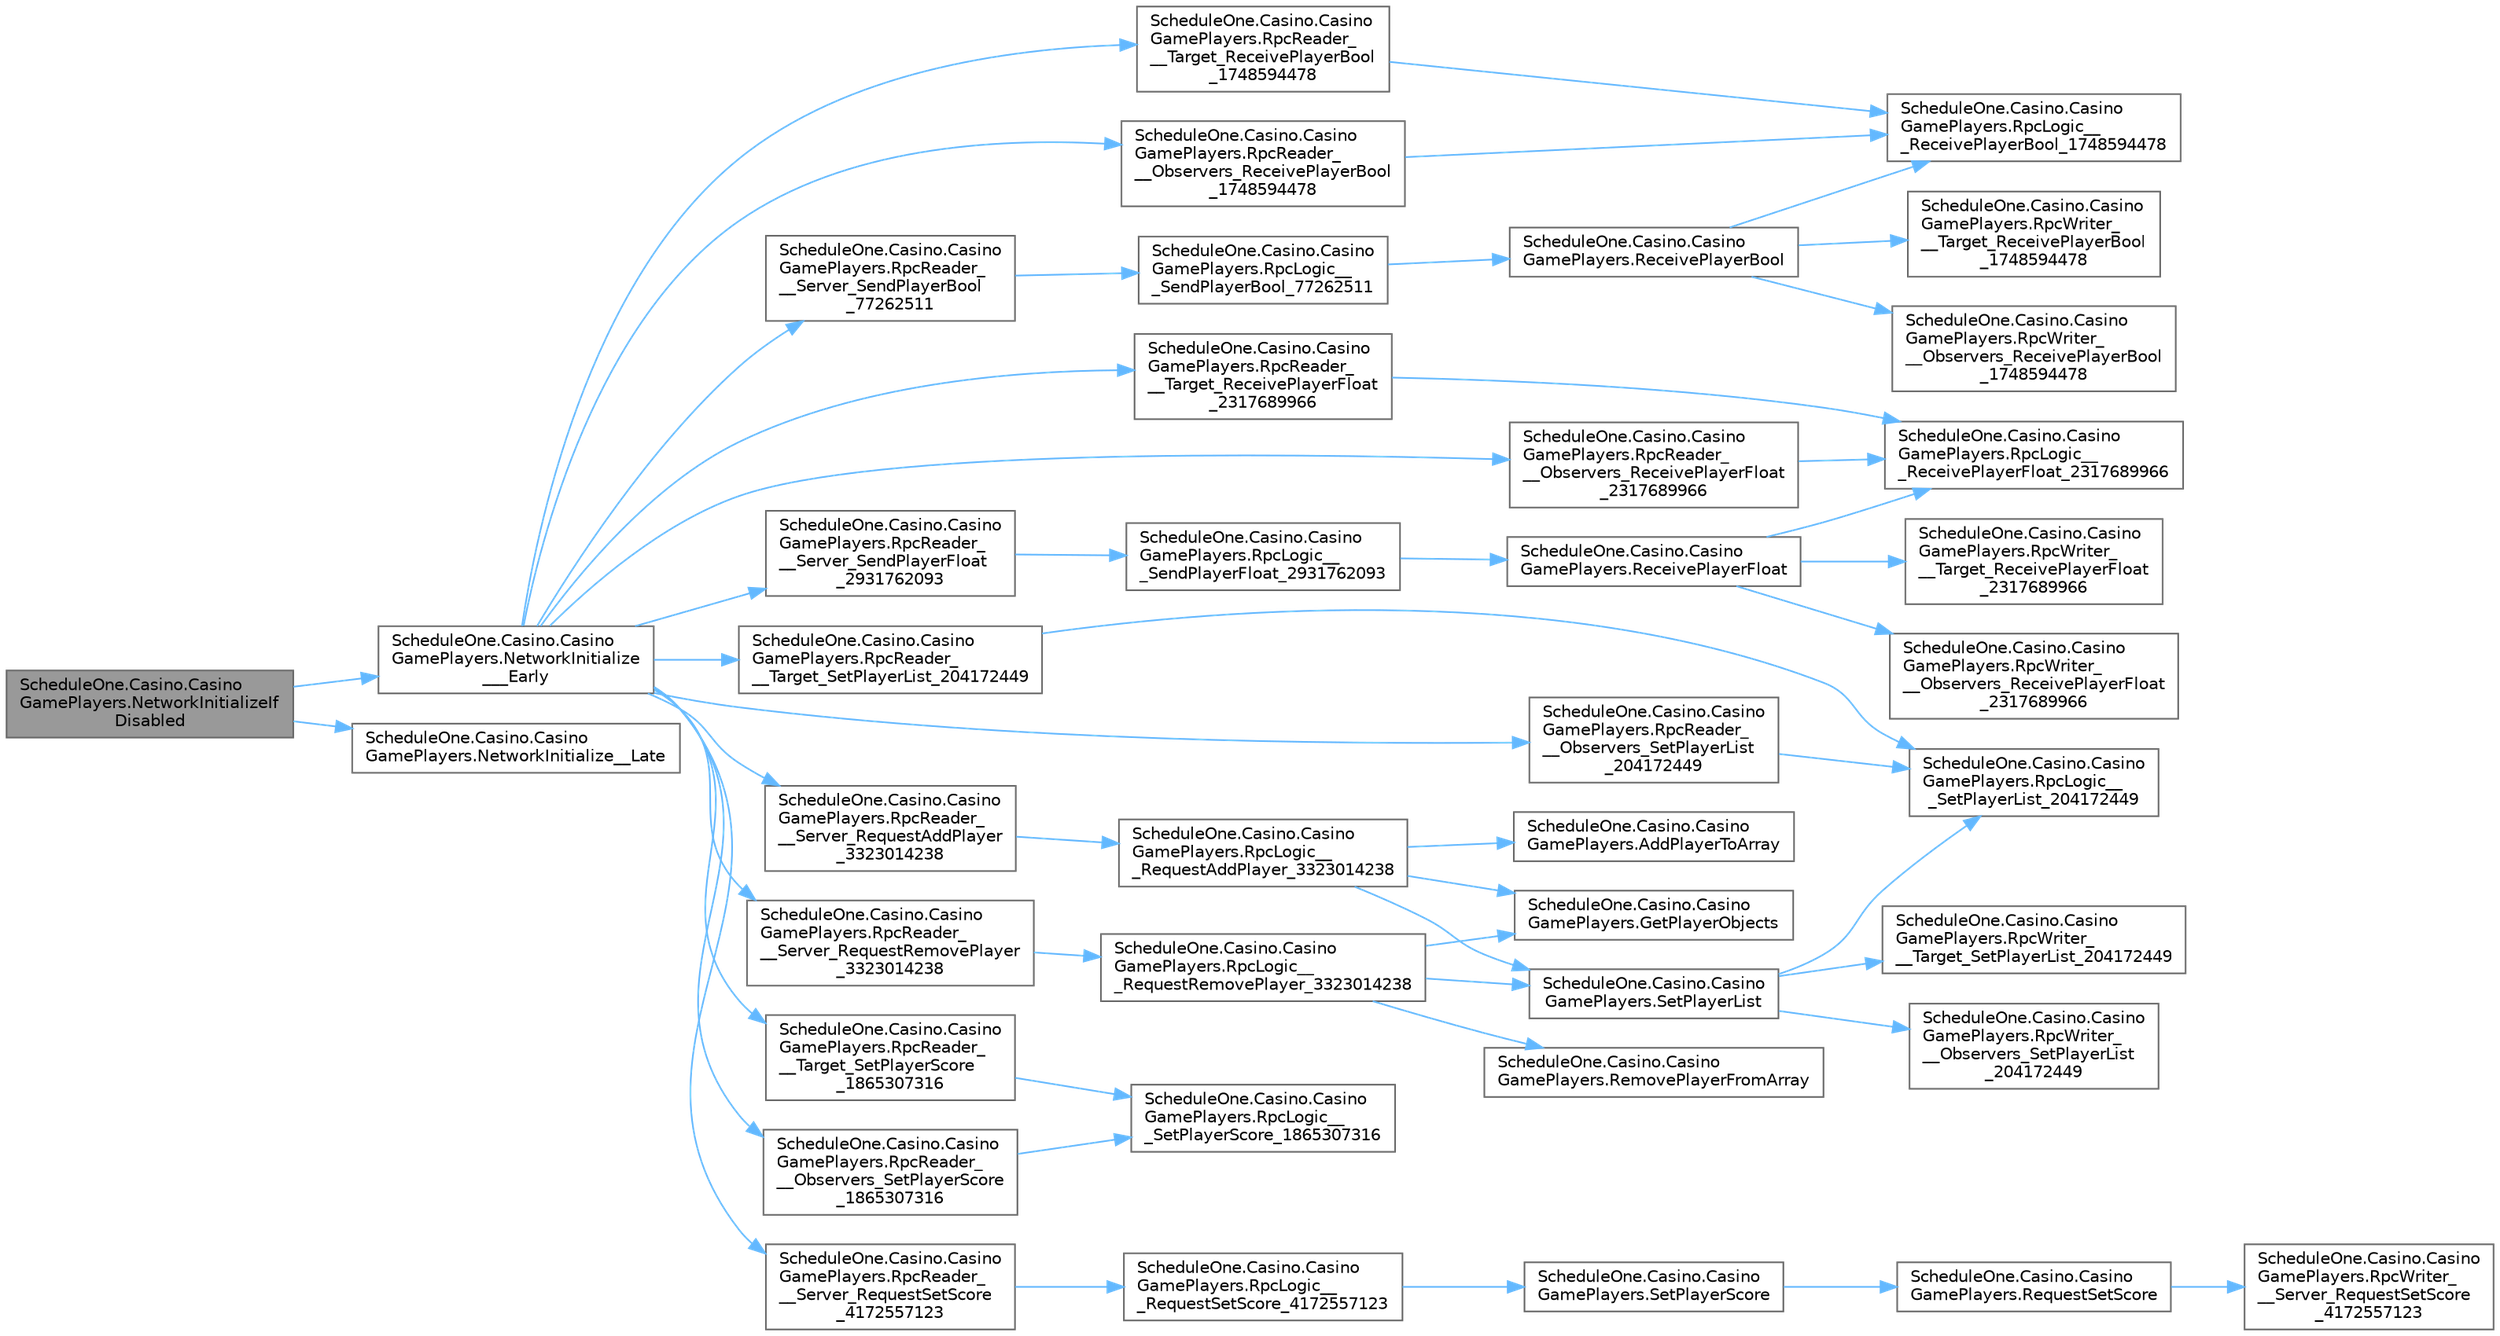 digraph "ScheduleOne.Casino.CasinoGamePlayers.NetworkInitializeIfDisabled"
{
 // LATEX_PDF_SIZE
  bgcolor="transparent";
  edge [fontname=Helvetica,fontsize=10,labelfontname=Helvetica,labelfontsize=10];
  node [fontname=Helvetica,fontsize=10,shape=box,height=0.2,width=0.4];
  rankdir="LR";
  Node1 [id="Node000001",label="ScheduleOne.Casino.Casino\lGamePlayers.NetworkInitializeIf\lDisabled",height=0.2,width=0.4,color="gray40", fillcolor="grey60", style="filled", fontcolor="black",tooltip=" "];
  Node1 -> Node2 [id="edge1_Node000001_Node000002",color="steelblue1",style="solid",tooltip=" "];
  Node2 [id="Node000002",label="ScheduleOne.Casino.Casino\lGamePlayers.NetworkInitialize\l___Early",height=0.2,width=0.4,color="grey40", fillcolor="white", style="filled",URL="$class_schedule_one_1_1_casino_1_1_casino_game_players.html#adee45d284aacfdee6f4a1f497801c88b",tooltip=" "];
  Node2 -> Node3 [id="edge2_Node000002_Node000003",color="steelblue1",style="solid",tooltip=" "];
  Node3 [id="Node000003",label="ScheduleOne.Casino.Casino\lGamePlayers.RpcReader_\l__Observers_ReceivePlayerBool\l_1748594478",height=0.2,width=0.4,color="grey40", fillcolor="white", style="filled",URL="$class_schedule_one_1_1_casino_1_1_casino_game_players.html#a08fe0baa013c312b5478c75f5c6b36ec",tooltip=" "];
  Node3 -> Node4 [id="edge3_Node000003_Node000004",color="steelblue1",style="solid",tooltip=" "];
  Node4 [id="Node000004",label="ScheduleOne.Casino.Casino\lGamePlayers.RpcLogic__\l_ReceivePlayerBool_1748594478",height=0.2,width=0.4,color="grey40", fillcolor="white", style="filled",URL="$class_schedule_one_1_1_casino_1_1_casino_game_players.html#ac60bfe2c7373440791e0b4a1a02986f4",tooltip=" "];
  Node2 -> Node5 [id="edge4_Node000002_Node000005",color="steelblue1",style="solid",tooltip=" "];
  Node5 [id="Node000005",label="ScheduleOne.Casino.Casino\lGamePlayers.RpcReader_\l__Observers_ReceivePlayerFloat\l_2317689966",height=0.2,width=0.4,color="grey40", fillcolor="white", style="filled",URL="$class_schedule_one_1_1_casino_1_1_casino_game_players.html#a2cd858d065948b9b4d540359f86fcc86",tooltip=" "];
  Node5 -> Node6 [id="edge5_Node000005_Node000006",color="steelblue1",style="solid",tooltip=" "];
  Node6 [id="Node000006",label="ScheduleOne.Casino.Casino\lGamePlayers.RpcLogic__\l_ReceivePlayerFloat_2317689966",height=0.2,width=0.4,color="grey40", fillcolor="white", style="filled",URL="$class_schedule_one_1_1_casino_1_1_casino_game_players.html#af068ca21923cbe1b7809a579969917b0",tooltip=" "];
  Node2 -> Node7 [id="edge6_Node000002_Node000007",color="steelblue1",style="solid",tooltip=" "];
  Node7 [id="Node000007",label="ScheduleOne.Casino.Casino\lGamePlayers.RpcReader_\l__Observers_SetPlayerList\l_204172449",height=0.2,width=0.4,color="grey40", fillcolor="white", style="filled",URL="$class_schedule_one_1_1_casino_1_1_casino_game_players.html#ad274f9c6b601bb0c1687c4416f75aaf9",tooltip=" "];
  Node7 -> Node8 [id="edge7_Node000007_Node000008",color="steelblue1",style="solid",tooltip=" "];
  Node8 [id="Node000008",label="ScheduleOne.Casino.Casino\lGamePlayers.RpcLogic__\l_SetPlayerList_204172449",height=0.2,width=0.4,color="grey40", fillcolor="white", style="filled",URL="$class_schedule_one_1_1_casino_1_1_casino_game_players.html#ad50773fae5037f39da99e4ad628804e5",tooltip=" "];
  Node2 -> Node9 [id="edge8_Node000002_Node000009",color="steelblue1",style="solid",tooltip=" "];
  Node9 [id="Node000009",label="ScheduleOne.Casino.Casino\lGamePlayers.RpcReader_\l__Observers_SetPlayerScore\l_1865307316",height=0.2,width=0.4,color="grey40", fillcolor="white", style="filled",URL="$class_schedule_one_1_1_casino_1_1_casino_game_players.html#a89b1a24e04ee861b7f2c6a9845cd5f7d",tooltip=" "];
  Node9 -> Node10 [id="edge9_Node000009_Node000010",color="steelblue1",style="solid",tooltip=" "];
  Node10 [id="Node000010",label="ScheduleOne.Casino.Casino\lGamePlayers.RpcLogic__\l_SetPlayerScore_1865307316",height=0.2,width=0.4,color="grey40", fillcolor="white", style="filled",URL="$class_schedule_one_1_1_casino_1_1_casino_game_players.html#a1bb00ff047f4fd3825dc0ea09d1360f1",tooltip=" "];
  Node2 -> Node11 [id="edge10_Node000002_Node000011",color="steelblue1",style="solid",tooltip=" "];
  Node11 [id="Node000011",label="ScheduleOne.Casino.Casino\lGamePlayers.RpcReader_\l__Server_RequestAddPlayer\l_3323014238",height=0.2,width=0.4,color="grey40", fillcolor="white", style="filled",URL="$class_schedule_one_1_1_casino_1_1_casino_game_players.html#ad5418a6147f6732ea3a41fee039fe998",tooltip=" "];
  Node11 -> Node12 [id="edge11_Node000011_Node000012",color="steelblue1",style="solid",tooltip=" "];
  Node12 [id="Node000012",label="ScheduleOne.Casino.Casino\lGamePlayers.RpcLogic__\l_RequestAddPlayer_3323014238",height=0.2,width=0.4,color="grey40", fillcolor="white", style="filled",URL="$class_schedule_one_1_1_casino_1_1_casino_game_players.html#a399a3b81185ca3c317bddb139f3cf7c5",tooltip=" "];
  Node12 -> Node13 [id="edge12_Node000012_Node000013",color="steelblue1",style="solid",tooltip=" "];
  Node13 [id="Node000013",label="ScheduleOne.Casino.Casino\lGamePlayers.AddPlayerToArray",height=0.2,width=0.4,color="grey40", fillcolor="white", style="filled",URL="$class_schedule_one_1_1_casino_1_1_casino_game_players.html#a3bdc7dd1a8963cd49764df6cfa5491f8",tooltip=" "];
  Node12 -> Node14 [id="edge13_Node000012_Node000014",color="steelblue1",style="solid",tooltip=" "];
  Node14 [id="Node000014",label="ScheduleOne.Casino.Casino\lGamePlayers.GetPlayerObjects",height=0.2,width=0.4,color="grey40", fillcolor="white", style="filled",URL="$class_schedule_one_1_1_casino_1_1_casino_game_players.html#abdbf877dde26adb527f66714c25419d4",tooltip=" "];
  Node12 -> Node15 [id="edge14_Node000012_Node000015",color="steelblue1",style="solid",tooltip=" "];
  Node15 [id="Node000015",label="ScheduleOne.Casino.Casino\lGamePlayers.SetPlayerList",height=0.2,width=0.4,color="grey40", fillcolor="white", style="filled",URL="$class_schedule_one_1_1_casino_1_1_casino_game_players.html#a767aa0234d94feb651fc588eeb5386ab",tooltip=" "];
  Node15 -> Node8 [id="edge15_Node000015_Node000008",color="steelblue1",style="solid",tooltip=" "];
  Node15 -> Node16 [id="edge16_Node000015_Node000016",color="steelblue1",style="solid",tooltip=" "];
  Node16 [id="Node000016",label="ScheduleOne.Casino.Casino\lGamePlayers.RpcWriter_\l__Observers_SetPlayerList\l_204172449",height=0.2,width=0.4,color="grey40", fillcolor="white", style="filled",URL="$class_schedule_one_1_1_casino_1_1_casino_game_players.html#a126723b78667c357240746553746e130",tooltip=" "];
  Node15 -> Node17 [id="edge17_Node000015_Node000017",color="steelblue1",style="solid",tooltip=" "];
  Node17 [id="Node000017",label="ScheduleOne.Casino.Casino\lGamePlayers.RpcWriter_\l__Target_SetPlayerList_204172449",height=0.2,width=0.4,color="grey40", fillcolor="white", style="filled",URL="$class_schedule_one_1_1_casino_1_1_casino_game_players.html#a069a6632f8581b1784aea93604fc237b",tooltip=" "];
  Node2 -> Node18 [id="edge18_Node000002_Node000018",color="steelblue1",style="solid",tooltip=" "];
  Node18 [id="Node000018",label="ScheduleOne.Casino.Casino\lGamePlayers.RpcReader_\l__Server_RequestRemovePlayer\l_3323014238",height=0.2,width=0.4,color="grey40", fillcolor="white", style="filled",URL="$class_schedule_one_1_1_casino_1_1_casino_game_players.html#a188fc50b78b719e806a0c73441a2d46d",tooltip=" "];
  Node18 -> Node19 [id="edge19_Node000018_Node000019",color="steelblue1",style="solid",tooltip=" "];
  Node19 [id="Node000019",label="ScheduleOne.Casino.Casino\lGamePlayers.RpcLogic__\l_RequestRemovePlayer_3323014238",height=0.2,width=0.4,color="grey40", fillcolor="white", style="filled",URL="$class_schedule_one_1_1_casino_1_1_casino_game_players.html#a9b20725e4ceb5017eda614fe55839763",tooltip=" "];
  Node19 -> Node14 [id="edge20_Node000019_Node000014",color="steelblue1",style="solid",tooltip=" "];
  Node19 -> Node20 [id="edge21_Node000019_Node000020",color="steelblue1",style="solid",tooltip=" "];
  Node20 [id="Node000020",label="ScheduleOne.Casino.Casino\lGamePlayers.RemovePlayerFromArray",height=0.2,width=0.4,color="grey40", fillcolor="white", style="filled",URL="$class_schedule_one_1_1_casino_1_1_casino_game_players.html#a81a2e85e3cf1b8e1a6cd9bc7e8ad6ebb",tooltip=" "];
  Node19 -> Node15 [id="edge22_Node000019_Node000015",color="steelblue1",style="solid",tooltip=" "];
  Node2 -> Node21 [id="edge23_Node000002_Node000021",color="steelblue1",style="solid",tooltip=" "];
  Node21 [id="Node000021",label="ScheduleOne.Casino.Casino\lGamePlayers.RpcReader_\l__Server_RequestSetScore\l_4172557123",height=0.2,width=0.4,color="grey40", fillcolor="white", style="filled",URL="$class_schedule_one_1_1_casino_1_1_casino_game_players.html#ae976bf04e2483803f900e00925ab655f",tooltip=" "];
  Node21 -> Node22 [id="edge24_Node000021_Node000022",color="steelblue1",style="solid",tooltip=" "];
  Node22 [id="Node000022",label="ScheduleOne.Casino.Casino\lGamePlayers.RpcLogic__\l_RequestSetScore_4172557123",height=0.2,width=0.4,color="grey40", fillcolor="white", style="filled",URL="$class_schedule_one_1_1_casino_1_1_casino_game_players.html#a9303901dcd6370c5669accc7facfb2f9",tooltip=" "];
  Node22 -> Node23 [id="edge25_Node000022_Node000023",color="steelblue1",style="solid",tooltip=" "];
  Node23 [id="Node000023",label="ScheduleOne.Casino.Casino\lGamePlayers.SetPlayerScore",height=0.2,width=0.4,color="grey40", fillcolor="white", style="filled",URL="$class_schedule_one_1_1_casino_1_1_casino_game_players.html#a5d90cb1d3463c15d7c9cbf75bbf0dcc5",tooltip=" "];
  Node23 -> Node24 [id="edge26_Node000023_Node000024",color="steelblue1",style="solid",tooltip=" "];
  Node24 [id="Node000024",label="ScheduleOne.Casino.Casino\lGamePlayers.RequestSetScore",height=0.2,width=0.4,color="grey40", fillcolor="white", style="filled",URL="$class_schedule_one_1_1_casino_1_1_casino_game_players.html#a8a9e568d9ff85484c7cc50e4bf6d25f2",tooltip=" "];
  Node24 -> Node25 [id="edge27_Node000024_Node000025",color="steelblue1",style="solid",tooltip=" "];
  Node25 [id="Node000025",label="ScheduleOne.Casino.Casino\lGamePlayers.RpcWriter_\l__Server_RequestSetScore\l_4172557123",height=0.2,width=0.4,color="grey40", fillcolor="white", style="filled",URL="$class_schedule_one_1_1_casino_1_1_casino_game_players.html#aec0cceceb5ef8e936f5e4a9435bd97a7",tooltip=" "];
  Node2 -> Node26 [id="edge28_Node000002_Node000026",color="steelblue1",style="solid",tooltip=" "];
  Node26 [id="Node000026",label="ScheduleOne.Casino.Casino\lGamePlayers.RpcReader_\l__Server_SendPlayerBool\l_77262511",height=0.2,width=0.4,color="grey40", fillcolor="white", style="filled",URL="$class_schedule_one_1_1_casino_1_1_casino_game_players.html#abf646258a87b4d7cab6595aa43531271",tooltip=" "];
  Node26 -> Node27 [id="edge29_Node000026_Node000027",color="steelblue1",style="solid",tooltip=" "];
  Node27 [id="Node000027",label="ScheduleOne.Casino.Casino\lGamePlayers.RpcLogic__\l_SendPlayerBool_77262511",height=0.2,width=0.4,color="grey40", fillcolor="white", style="filled",URL="$class_schedule_one_1_1_casino_1_1_casino_game_players.html#acf34712f7b1b7507312b8af725c2796b",tooltip=" "];
  Node27 -> Node28 [id="edge30_Node000027_Node000028",color="steelblue1",style="solid",tooltip=" "];
  Node28 [id="Node000028",label="ScheduleOne.Casino.Casino\lGamePlayers.ReceivePlayerBool",height=0.2,width=0.4,color="grey40", fillcolor="white", style="filled",URL="$class_schedule_one_1_1_casino_1_1_casino_game_players.html#a6634d1caa8b6b9f37e74bc690f5e17e7",tooltip=" "];
  Node28 -> Node4 [id="edge31_Node000028_Node000004",color="steelblue1",style="solid",tooltip=" "];
  Node28 -> Node29 [id="edge32_Node000028_Node000029",color="steelblue1",style="solid",tooltip=" "];
  Node29 [id="Node000029",label="ScheduleOne.Casino.Casino\lGamePlayers.RpcWriter_\l__Observers_ReceivePlayerBool\l_1748594478",height=0.2,width=0.4,color="grey40", fillcolor="white", style="filled",URL="$class_schedule_one_1_1_casino_1_1_casino_game_players.html#ae0ba716bb00d28e7da0536421a1b7855",tooltip=" "];
  Node28 -> Node30 [id="edge33_Node000028_Node000030",color="steelblue1",style="solid",tooltip=" "];
  Node30 [id="Node000030",label="ScheduleOne.Casino.Casino\lGamePlayers.RpcWriter_\l__Target_ReceivePlayerBool\l_1748594478",height=0.2,width=0.4,color="grey40", fillcolor="white", style="filled",URL="$class_schedule_one_1_1_casino_1_1_casino_game_players.html#a1e2e4c51aab52c9f9a906ee38e79ee8e",tooltip=" "];
  Node2 -> Node31 [id="edge34_Node000002_Node000031",color="steelblue1",style="solid",tooltip=" "];
  Node31 [id="Node000031",label="ScheduleOne.Casino.Casino\lGamePlayers.RpcReader_\l__Server_SendPlayerFloat\l_2931762093",height=0.2,width=0.4,color="grey40", fillcolor="white", style="filled",URL="$class_schedule_one_1_1_casino_1_1_casino_game_players.html#a3f46863bd778748609f570de11049582",tooltip=" "];
  Node31 -> Node32 [id="edge35_Node000031_Node000032",color="steelblue1",style="solid",tooltip=" "];
  Node32 [id="Node000032",label="ScheduleOne.Casino.Casino\lGamePlayers.RpcLogic__\l_SendPlayerFloat_2931762093",height=0.2,width=0.4,color="grey40", fillcolor="white", style="filled",URL="$class_schedule_one_1_1_casino_1_1_casino_game_players.html#a4bf478df1a7f020a213c826503f1efbb",tooltip=" "];
  Node32 -> Node33 [id="edge36_Node000032_Node000033",color="steelblue1",style="solid",tooltip=" "];
  Node33 [id="Node000033",label="ScheduleOne.Casino.Casino\lGamePlayers.ReceivePlayerFloat",height=0.2,width=0.4,color="grey40", fillcolor="white", style="filled",URL="$class_schedule_one_1_1_casino_1_1_casino_game_players.html#ad15364962b4e0704b8ea2618bb0a4f86",tooltip=" "];
  Node33 -> Node6 [id="edge37_Node000033_Node000006",color="steelblue1",style="solid",tooltip=" "];
  Node33 -> Node34 [id="edge38_Node000033_Node000034",color="steelblue1",style="solid",tooltip=" "];
  Node34 [id="Node000034",label="ScheduleOne.Casino.Casino\lGamePlayers.RpcWriter_\l__Observers_ReceivePlayerFloat\l_2317689966",height=0.2,width=0.4,color="grey40", fillcolor="white", style="filled",URL="$class_schedule_one_1_1_casino_1_1_casino_game_players.html#a5b21e9659d74199a961b3ead7ed94583",tooltip=" "];
  Node33 -> Node35 [id="edge39_Node000033_Node000035",color="steelblue1",style="solid",tooltip=" "];
  Node35 [id="Node000035",label="ScheduleOne.Casino.Casino\lGamePlayers.RpcWriter_\l__Target_ReceivePlayerFloat\l_2317689966",height=0.2,width=0.4,color="grey40", fillcolor="white", style="filled",URL="$class_schedule_one_1_1_casino_1_1_casino_game_players.html#abb9dffe8cd05d417f4f23758cf76f84e",tooltip=" "];
  Node2 -> Node36 [id="edge40_Node000002_Node000036",color="steelblue1",style="solid",tooltip=" "];
  Node36 [id="Node000036",label="ScheduleOne.Casino.Casino\lGamePlayers.RpcReader_\l__Target_ReceivePlayerBool\l_1748594478",height=0.2,width=0.4,color="grey40", fillcolor="white", style="filled",URL="$class_schedule_one_1_1_casino_1_1_casino_game_players.html#a3a3d046e276f639adceb2e5f4724092a",tooltip=" "];
  Node36 -> Node4 [id="edge41_Node000036_Node000004",color="steelblue1",style="solid",tooltip=" "];
  Node2 -> Node37 [id="edge42_Node000002_Node000037",color="steelblue1",style="solid",tooltip=" "];
  Node37 [id="Node000037",label="ScheduleOne.Casino.Casino\lGamePlayers.RpcReader_\l__Target_ReceivePlayerFloat\l_2317689966",height=0.2,width=0.4,color="grey40", fillcolor="white", style="filled",URL="$class_schedule_one_1_1_casino_1_1_casino_game_players.html#ac26b62a95aaa313897e85de15290b901",tooltip=" "];
  Node37 -> Node6 [id="edge43_Node000037_Node000006",color="steelblue1",style="solid",tooltip=" "];
  Node2 -> Node38 [id="edge44_Node000002_Node000038",color="steelblue1",style="solid",tooltip=" "];
  Node38 [id="Node000038",label="ScheduleOne.Casino.Casino\lGamePlayers.RpcReader_\l__Target_SetPlayerList_204172449",height=0.2,width=0.4,color="grey40", fillcolor="white", style="filled",URL="$class_schedule_one_1_1_casino_1_1_casino_game_players.html#a6af39c17bf850b5b069369d98c60ee03",tooltip=" "];
  Node38 -> Node8 [id="edge45_Node000038_Node000008",color="steelblue1",style="solid",tooltip=" "];
  Node2 -> Node39 [id="edge46_Node000002_Node000039",color="steelblue1",style="solid",tooltip=" "];
  Node39 [id="Node000039",label="ScheduleOne.Casino.Casino\lGamePlayers.RpcReader_\l__Target_SetPlayerScore\l_1865307316",height=0.2,width=0.4,color="grey40", fillcolor="white", style="filled",URL="$class_schedule_one_1_1_casino_1_1_casino_game_players.html#a0e7fdd99b29014b97de1bb56d755018b",tooltip=" "];
  Node39 -> Node10 [id="edge47_Node000039_Node000010",color="steelblue1",style="solid",tooltip=" "];
  Node1 -> Node40 [id="edge48_Node000001_Node000040",color="steelblue1",style="solid",tooltip=" "];
  Node40 [id="Node000040",label="ScheduleOne.Casino.Casino\lGamePlayers.NetworkInitialize__Late",height=0.2,width=0.4,color="grey40", fillcolor="white", style="filled",URL="$class_schedule_one_1_1_casino_1_1_casino_game_players.html#a3f1498704091a376c3925fd805c28e47",tooltip=" "];
}
